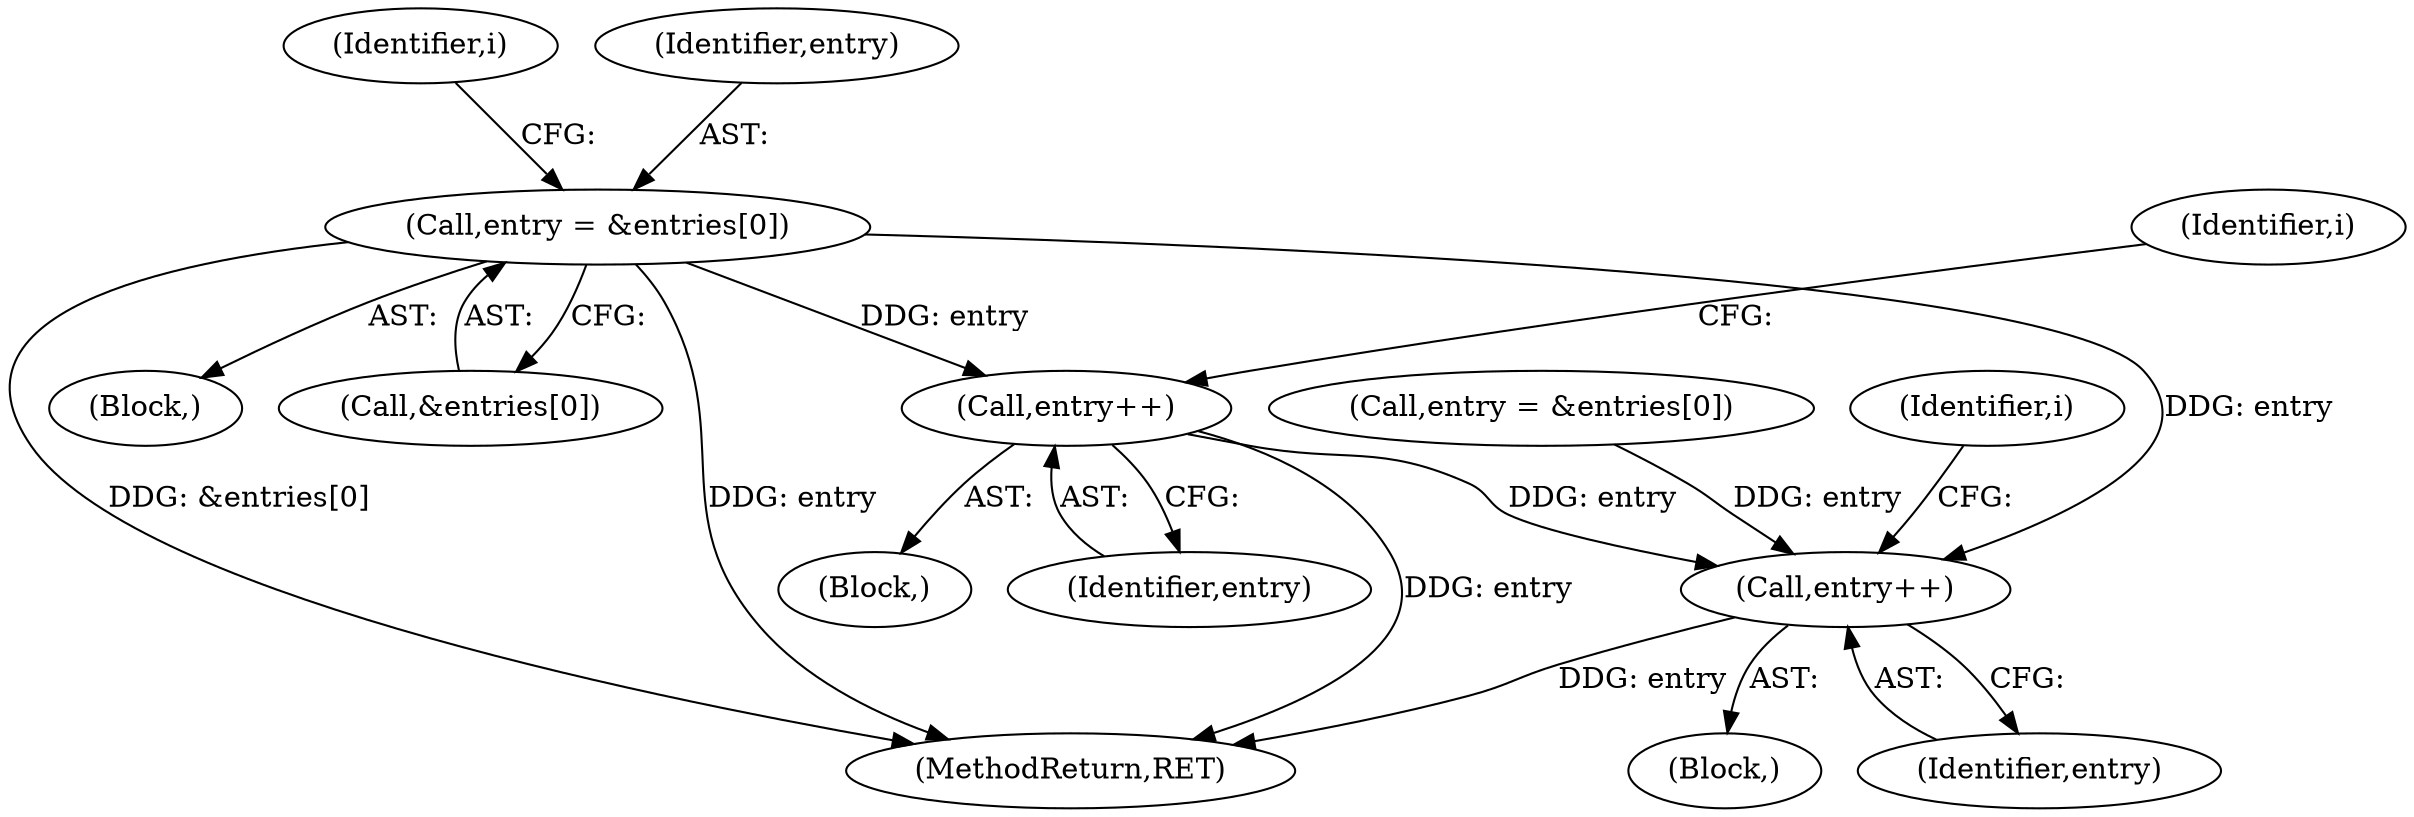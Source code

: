 digraph "0_linux_2e83b79b2d6c78bf1b4aa227938a214dcbddc83f@pointer" {
"1000171" [label="(Call,entry++)"];
"1000155" [label="(Call,entry = &entries[0])"];
"1000259" [label="(Call,entry++)"];
"1000163" [label="(Identifier,i)"];
"1000154" [label="(Block,)"];
"1000258" [label="(Block,)"];
"1000170" [label="(Block,)"];
"1000235" [label="(Call,entry = &entries[0])"];
"1000156" [label="(Identifier,entry)"];
"1000155" [label="(Call,entry = &entries[0])"];
"1000171" [label="(Call,entry++)"];
"1000259" [label="(Call,entry++)"];
"1000157" [label="(Call,&entries[0])"];
"1000174" [label="(Identifier,i)"];
"1000260" [label="(Identifier,entry)"];
"1000262" [label="(Identifier,i)"];
"1000172" [label="(Identifier,entry)"];
"1000495" [label="(MethodReturn,RET)"];
"1000171" -> "1000170"  [label="AST: "];
"1000171" -> "1000172"  [label="CFG: "];
"1000172" -> "1000171"  [label="AST: "];
"1000174" -> "1000171"  [label="CFG: "];
"1000171" -> "1000495"  [label="DDG: entry"];
"1000155" -> "1000171"  [label="DDG: entry"];
"1000171" -> "1000259"  [label="DDG: entry"];
"1000155" -> "1000154"  [label="AST: "];
"1000155" -> "1000157"  [label="CFG: "];
"1000156" -> "1000155"  [label="AST: "];
"1000157" -> "1000155"  [label="AST: "];
"1000163" -> "1000155"  [label="CFG: "];
"1000155" -> "1000495"  [label="DDG: &entries[0]"];
"1000155" -> "1000495"  [label="DDG: entry"];
"1000155" -> "1000259"  [label="DDG: entry"];
"1000259" -> "1000258"  [label="AST: "];
"1000259" -> "1000260"  [label="CFG: "];
"1000260" -> "1000259"  [label="AST: "];
"1000262" -> "1000259"  [label="CFG: "];
"1000259" -> "1000495"  [label="DDG: entry"];
"1000235" -> "1000259"  [label="DDG: entry"];
}
